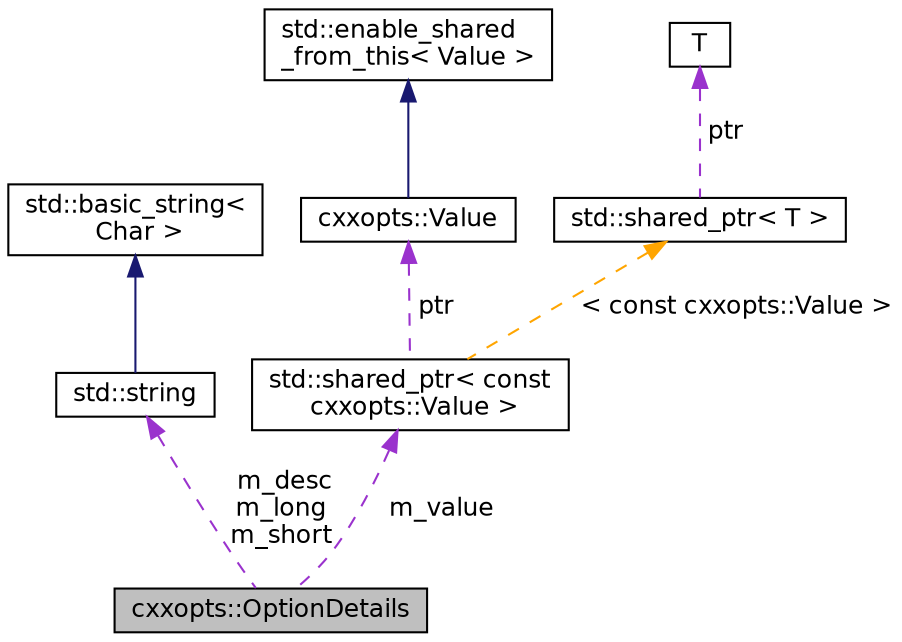 digraph "cxxopts::OptionDetails"
{
 // INTERACTIVE_SVG=YES
 // LATEX_PDF_SIZE
  edge [fontname="Helvetica",fontsize="12",labelfontname="Helvetica",labelfontsize="12"];
  node [fontname="Helvetica",fontsize="12",shape=record];
  Node1 [label="cxxopts::OptionDetails",height=0.2,width=0.4,color="black", fillcolor="grey75", style="filled", fontcolor="black",tooltip=" "];
  Node2 -> Node1 [dir="back",color="darkorchid3",fontsize="12",style="dashed",label=" m_desc\nm_long\nm_short" ,fontname="Helvetica"];
  Node2 [label="std::string",height=0.2,width=0.4,color="black", fillcolor="white", style="filled",tooltip=" "];
  Node3 -> Node2 [dir="back",color="midnightblue",fontsize="12",style="solid",fontname="Helvetica"];
  Node3 [label="std::basic_string\<\l Char \>",height=0.2,width=0.4,color="black", fillcolor="white", style="filled",tooltip=" "];
  Node4 -> Node1 [dir="back",color="darkorchid3",fontsize="12",style="dashed",label=" m_value" ,fontname="Helvetica"];
  Node4 [label="std::shared_ptr\< const\l cxxopts::Value \>",height=0.2,width=0.4,color="black", fillcolor="white", style="filled",tooltip=" "];
  Node5 -> Node4 [dir="back",color="darkorchid3",fontsize="12",style="dashed",label=" ptr" ,fontname="Helvetica"];
  Node5 [label="cxxopts::Value",height=0.2,width=0.4,color="black", fillcolor="white", style="filled",URL="$a00914.html",tooltip=" "];
  Node6 -> Node5 [dir="back",color="midnightblue",fontsize="12",style="solid",fontname="Helvetica"];
  Node6 [label="std::enable_shared\l_from_this\< Value \>",height=0.2,width=0.4,color="black", fillcolor="white", style="filled",tooltip=" "];
  Node7 -> Node4 [dir="back",color="orange",fontsize="12",style="dashed",label=" \< const cxxopts::Value \>" ,fontname="Helvetica"];
  Node7 [label="std::shared_ptr\< T \>",height=0.2,width=0.4,color="black", fillcolor="white", style="filled",tooltip=" "];
  Node8 -> Node7 [dir="back",color="darkorchid3",fontsize="12",style="dashed",label=" ptr" ,fontname="Helvetica"];
  Node8 [label="T",height=0.2,width=0.4,color="black", fillcolor="white", style="filled",tooltip=" "];
}
